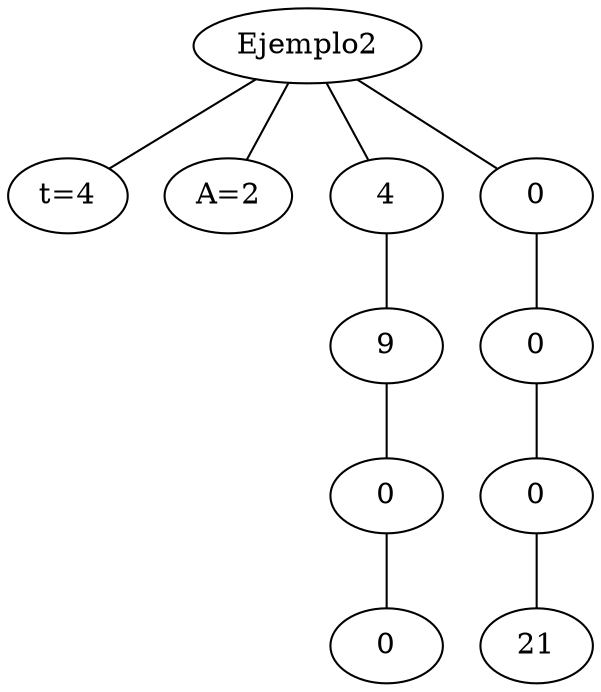graph Ejemplo2 {
node [color=black];
nn00;
nn00 [label = "Ejemplo2";];
nnt [label = "t=4";];
nna [label = "A=2";];
nn00 -- nnt;
nn00 -- nna;
nn00 -- nn11;
nn11 [label = "4";];
nn00 -- nn12;
nn12 [label = "0";];
nn11 -- nn21;
nn21 [label = "9";];
nn12 -- nn22;
nn22 [label = "0";];
nn21 -- nn31;
nn31 [label = "0";];
nn22 -- nn32;
nn32 [label = "0";];
nn31 -- nn41;
nn41 [label = "0";];
nn32 -- nn42;
nn42 [label = "21";];
}
